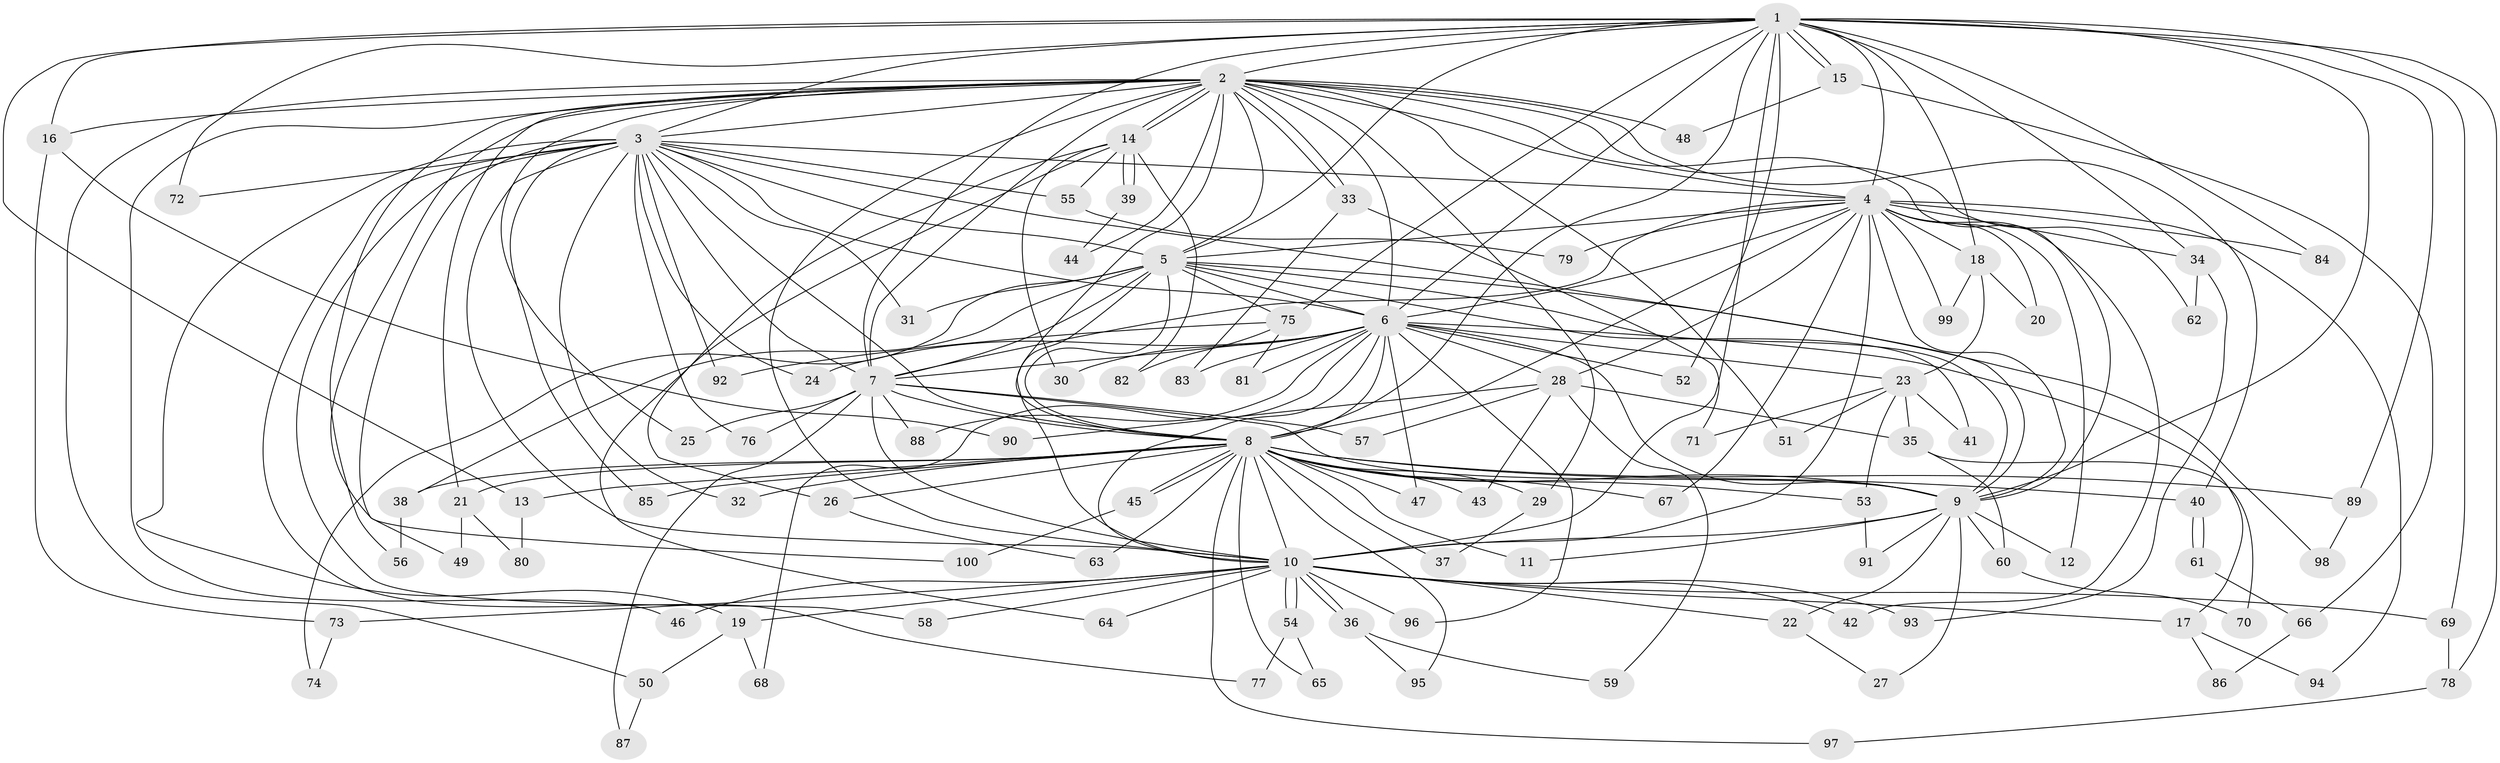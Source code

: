 // Generated by graph-tools (version 1.1) at 2025/38/02/21/25 10:38:52]
// undirected, 100 vertices, 225 edges
graph export_dot {
graph [start="1"]
  node [color=gray90,style=filled];
  1;
  2;
  3;
  4;
  5;
  6;
  7;
  8;
  9;
  10;
  11;
  12;
  13;
  14;
  15;
  16;
  17;
  18;
  19;
  20;
  21;
  22;
  23;
  24;
  25;
  26;
  27;
  28;
  29;
  30;
  31;
  32;
  33;
  34;
  35;
  36;
  37;
  38;
  39;
  40;
  41;
  42;
  43;
  44;
  45;
  46;
  47;
  48;
  49;
  50;
  51;
  52;
  53;
  54;
  55;
  56;
  57;
  58;
  59;
  60;
  61;
  62;
  63;
  64;
  65;
  66;
  67;
  68;
  69;
  70;
  71;
  72;
  73;
  74;
  75;
  76;
  77;
  78;
  79;
  80;
  81;
  82;
  83;
  84;
  85;
  86;
  87;
  88;
  89;
  90;
  91;
  92;
  93;
  94;
  95;
  96;
  97;
  98;
  99;
  100;
  1 -- 2;
  1 -- 3;
  1 -- 4;
  1 -- 5;
  1 -- 6;
  1 -- 7;
  1 -- 8;
  1 -- 9;
  1 -- 10;
  1 -- 13;
  1 -- 15;
  1 -- 15;
  1 -- 16;
  1 -- 18;
  1 -- 34;
  1 -- 52;
  1 -- 69;
  1 -- 72;
  1 -- 75;
  1 -- 78;
  1 -- 84;
  1 -- 89;
  2 -- 3;
  2 -- 4;
  2 -- 5;
  2 -- 6;
  2 -- 7;
  2 -- 8;
  2 -- 9;
  2 -- 10;
  2 -- 14;
  2 -- 14;
  2 -- 16;
  2 -- 21;
  2 -- 25;
  2 -- 29;
  2 -- 33;
  2 -- 33;
  2 -- 40;
  2 -- 44;
  2 -- 46;
  2 -- 48;
  2 -- 50;
  2 -- 51;
  2 -- 56;
  2 -- 62;
  2 -- 100;
  3 -- 4;
  3 -- 5;
  3 -- 6;
  3 -- 7;
  3 -- 8;
  3 -- 9;
  3 -- 10;
  3 -- 19;
  3 -- 24;
  3 -- 31;
  3 -- 32;
  3 -- 49;
  3 -- 55;
  3 -- 58;
  3 -- 72;
  3 -- 76;
  3 -- 77;
  3 -- 85;
  3 -- 92;
  4 -- 5;
  4 -- 6;
  4 -- 7;
  4 -- 8;
  4 -- 9;
  4 -- 10;
  4 -- 12;
  4 -- 18;
  4 -- 20;
  4 -- 28;
  4 -- 34;
  4 -- 42;
  4 -- 67;
  4 -- 79;
  4 -- 84;
  4 -- 94;
  4 -- 99;
  5 -- 6;
  5 -- 7;
  5 -- 8;
  5 -- 9;
  5 -- 10;
  5 -- 31;
  5 -- 38;
  5 -- 41;
  5 -- 74;
  5 -- 75;
  5 -- 98;
  6 -- 7;
  6 -- 8;
  6 -- 9;
  6 -- 10;
  6 -- 17;
  6 -- 23;
  6 -- 24;
  6 -- 28;
  6 -- 30;
  6 -- 47;
  6 -- 52;
  6 -- 68;
  6 -- 81;
  6 -- 83;
  6 -- 88;
  6 -- 96;
  7 -- 8;
  7 -- 9;
  7 -- 10;
  7 -- 25;
  7 -- 57;
  7 -- 76;
  7 -- 87;
  7 -- 88;
  8 -- 9;
  8 -- 10;
  8 -- 11;
  8 -- 13;
  8 -- 21;
  8 -- 26;
  8 -- 29;
  8 -- 32;
  8 -- 37;
  8 -- 38;
  8 -- 40;
  8 -- 43;
  8 -- 45;
  8 -- 45;
  8 -- 47;
  8 -- 53;
  8 -- 63;
  8 -- 65;
  8 -- 67;
  8 -- 85;
  8 -- 89;
  8 -- 95;
  8 -- 97;
  9 -- 10;
  9 -- 11;
  9 -- 12;
  9 -- 22;
  9 -- 27;
  9 -- 60;
  9 -- 91;
  10 -- 17;
  10 -- 19;
  10 -- 22;
  10 -- 36;
  10 -- 36;
  10 -- 42;
  10 -- 46;
  10 -- 54;
  10 -- 54;
  10 -- 58;
  10 -- 64;
  10 -- 69;
  10 -- 73;
  10 -- 93;
  10 -- 96;
  13 -- 80;
  14 -- 26;
  14 -- 30;
  14 -- 39;
  14 -- 39;
  14 -- 55;
  14 -- 64;
  14 -- 82;
  15 -- 48;
  15 -- 66;
  16 -- 73;
  16 -- 90;
  17 -- 86;
  17 -- 94;
  18 -- 20;
  18 -- 23;
  18 -- 99;
  19 -- 50;
  19 -- 68;
  21 -- 49;
  21 -- 80;
  22 -- 27;
  23 -- 35;
  23 -- 41;
  23 -- 51;
  23 -- 53;
  23 -- 71;
  26 -- 63;
  28 -- 35;
  28 -- 43;
  28 -- 57;
  28 -- 59;
  28 -- 90;
  29 -- 37;
  33 -- 71;
  33 -- 83;
  34 -- 62;
  34 -- 93;
  35 -- 60;
  35 -- 70;
  36 -- 59;
  36 -- 95;
  38 -- 56;
  39 -- 44;
  40 -- 61;
  40 -- 61;
  45 -- 100;
  50 -- 87;
  53 -- 91;
  54 -- 65;
  54 -- 77;
  55 -- 79;
  60 -- 70;
  61 -- 66;
  66 -- 86;
  69 -- 78;
  73 -- 74;
  75 -- 81;
  75 -- 82;
  75 -- 92;
  78 -- 97;
  89 -- 98;
}

